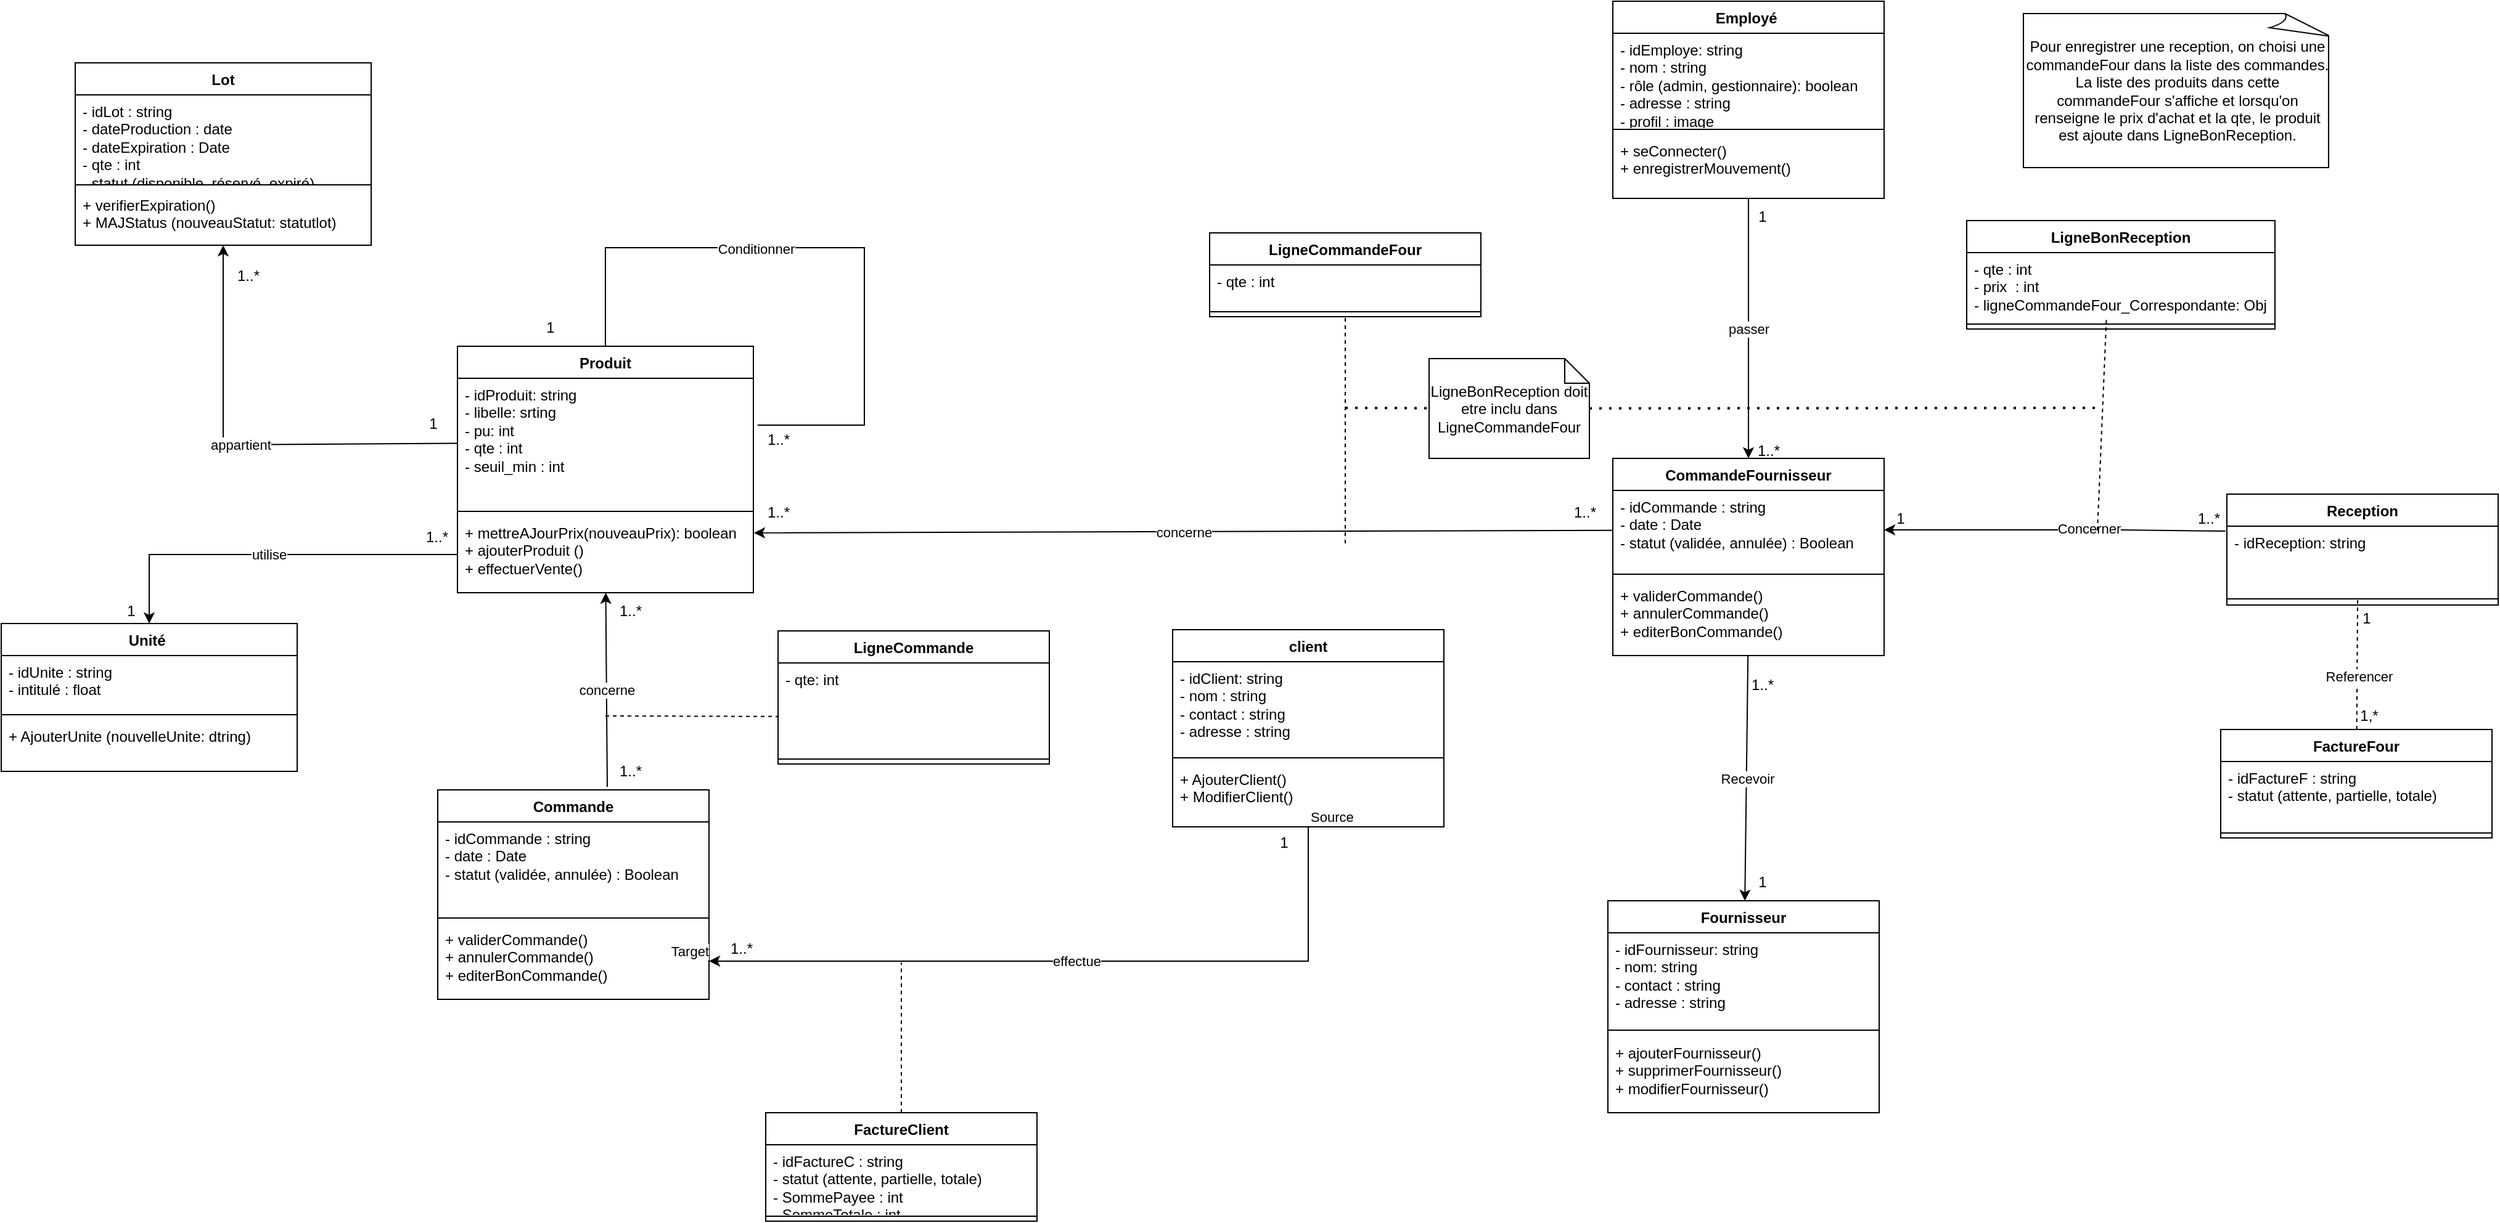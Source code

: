 <mxfile version="20.8.16" type="device"><diagram name="Page-1" id="sJdHmzh8KN7sYQA3dbVi"><mxGraphModel dx="1104" dy="516" grid="1" gridSize="10" guides="1" tooltips="1" connect="1" arrows="1" fold="1" page="1" pageScale="1" pageWidth="827" pageHeight="1169" math="0" shadow="0"><root><mxCell id="0"/><mxCell id="1" parent="0"/><mxCell id="aGpYDVA4lUL0tcXrvXTD-5" value="Produit" style="swimlane;fontStyle=1;align=center;verticalAlign=top;childLayout=stackLayout;horizontal=1;startSize=26;horizontalStack=0;resizeParent=1;resizeParentMax=0;resizeLast=0;collapsible=1;marginBottom=0;whiteSpace=wrap;html=1;" parent="1" vertex="1"><mxGeometry x="430" y="300" width="240" height="200" as="geometry"/></mxCell><mxCell id="aGpYDVA4lUL0tcXrvXTD-6" value="- idProduit: string&lt;br&gt;- libelle: srting&lt;br&gt;- pu: int&lt;br&gt;- qte : int&amp;nbsp;&lt;br&gt;- seuil_min : int" style="text;strokeColor=none;fillColor=none;align=left;verticalAlign=top;spacingLeft=4;spacingRight=4;overflow=hidden;rotatable=0;points=[[0,0.5],[1,0.5]];portConstraint=eastwest;whiteSpace=wrap;html=1;" parent="aGpYDVA4lUL0tcXrvXTD-5" vertex="1"><mxGeometry y="26" width="240" height="104" as="geometry"/></mxCell><mxCell id="aGpYDVA4lUL0tcXrvXTD-7" value="" style="line;strokeWidth=1;fillColor=none;align=left;verticalAlign=middle;spacingTop=-1;spacingLeft=3;spacingRight=3;rotatable=0;labelPosition=right;points=[];portConstraint=eastwest;strokeColor=inherit;" parent="aGpYDVA4lUL0tcXrvXTD-5" vertex="1"><mxGeometry y="130" width="240" height="8" as="geometry"/></mxCell><mxCell id="aGpYDVA4lUL0tcXrvXTD-8" value="+ mettreAJourPrix(nouveauPrix): boolean&lt;br&gt;+ ajouterProduit ()&amp;nbsp;&lt;br&gt;+ effectuerVente()" style="text;strokeColor=none;fillColor=none;align=left;verticalAlign=top;spacingLeft=4;spacingRight=4;overflow=hidden;rotatable=0;points=[[0,0.5],[1,0.5]];portConstraint=eastwest;whiteSpace=wrap;html=1;" parent="aGpYDVA4lUL0tcXrvXTD-5" vertex="1"><mxGeometry y="138" width="240" height="62" as="geometry"/></mxCell><mxCell id="o5e4GjcQnaX7WbSoeZGa-1" value="" style="endArrow=none;html=1;rounded=0;entryX=0.5;entryY=0;entryDx=0;entryDy=0;exitX=1.014;exitY=0.365;exitDx=0;exitDy=0;exitPerimeter=0;" parent="aGpYDVA4lUL0tcXrvXTD-5" source="aGpYDVA4lUL0tcXrvXTD-6" target="aGpYDVA4lUL0tcXrvXTD-5" edge="1"><mxGeometry width="50" height="50" relative="1" as="geometry"><mxPoint x="290" y="-100" as="sourcePoint"/><mxPoint x="220" y="130" as="targetPoint"/><Array as="points"><mxPoint x="330" y="64"/><mxPoint x="330" y="-80"/><mxPoint x="120" y="-80"/></Array></mxGeometry></mxCell><mxCell id="o5e4GjcQnaX7WbSoeZGa-3" value="Conditionner" style="edgeLabel;html=1;align=center;verticalAlign=middle;resizable=0;points=[];" parent="o5e4GjcQnaX7WbSoeZGa-1" vertex="1" connectable="0"><mxGeometry x="0.224" y="1" relative="1" as="geometry"><mxPoint as="offset"/></mxGeometry></mxCell><mxCell id="aGpYDVA4lUL0tcXrvXTD-13" value="Lot" style="swimlane;fontStyle=1;align=center;verticalAlign=top;childLayout=stackLayout;horizontal=1;startSize=26;horizontalStack=0;resizeParent=1;resizeParentMax=0;resizeLast=0;collapsible=1;marginBottom=0;whiteSpace=wrap;html=1;" parent="1" vertex="1"><mxGeometry x="120" y="70" width="240" height="148" as="geometry"/></mxCell><mxCell id="aGpYDVA4lUL0tcXrvXTD-14" value="- idLot : string&lt;br&gt;- dateProduction : date&lt;br&gt;- dateExpiration : Date&lt;br&gt;- qte : int&lt;br&gt;- statut (disponible, réservé, expiré)" style="text;strokeColor=none;fillColor=none;align=left;verticalAlign=top;spacingLeft=4;spacingRight=4;overflow=hidden;rotatable=0;points=[[0,0.5],[1,0.5]];portConstraint=eastwest;whiteSpace=wrap;html=1;" parent="aGpYDVA4lUL0tcXrvXTD-13" vertex="1"><mxGeometry y="26" width="240" height="70" as="geometry"/></mxCell><mxCell id="aGpYDVA4lUL0tcXrvXTD-15" value="" style="line;strokeWidth=1;fillColor=none;align=left;verticalAlign=middle;spacingTop=-1;spacingLeft=3;spacingRight=3;rotatable=0;labelPosition=right;points=[];portConstraint=eastwest;strokeColor=inherit;" parent="aGpYDVA4lUL0tcXrvXTD-13" vertex="1"><mxGeometry y="96" width="240" height="6" as="geometry"/></mxCell><mxCell id="aGpYDVA4lUL0tcXrvXTD-16" value="+ verifierExpiration()&lt;br&gt;+ MAJStatus (nouveauStatut: statutlot)" style="text;strokeColor=none;fillColor=none;align=left;verticalAlign=top;spacingLeft=4;spacingRight=4;overflow=hidden;rotatable=0;points=[[0,0.5],[1,0.5]];portConstraint=eastwest;whiteSpace=wrap;html=1;" parent="aGpYDVA4lUL0tcXrvXTD-13" vertex="1"><mxGeometry y="102" width="240" height="46" as="geometry"/></mxCell><mxCell id="aGpYDVA4lUL0tcXrvXTD-25" value="Commande" style="swimlane;fontStyle=1;align=center;verticalAlign=top;childLayout=stackLayout;horizontal=1;startSize=26;horizontalStack=0;resizeParent=1;resizeParentMax=0;resizeLast=0;collapsible=1;marginBottom=0;whiteSpace=wrap;html=1;" parent="1" vertex="1"><mxGeometry x="414" y="660" width="220" height="170" as="geometry"/></mxCell><mxCell id="aGpYDVA4lUL0tcXrvXTD-26" value="- idCommande : string&lt;br&gt;- date : Date&lt;br&gt;- statut (validée, annulée) : Boolean&amp;nbsp;&lt;br&gt;" style="text;strokeColor=none;fillColor=none;align=left;verticalAlign=top;spacingLeft=4;spacingRight=4;overflow=hidden;rotatable=0;points=[[0,0.5],[1,0.5]];portConstraint=eastwest;whiteSpace=wrap;html=1;" parent="aGpYDVA4lUL0tcXrvXTD-25" vertex="1"><mxGeometry y="26" width="220" height="74" as="geometry"/></mxCell><mxCell id="aGpYDVA4lUL0tcXrvXTD-27" value="" style="line;strokeWidth=1;fillColor=none;align=left;verticalAlign=middle;spacingTop=-1;spacingLeft=3;spacingRight=3;rotatable=0;labelPosition=right;points=[];portConstraint=eastwest;strokeColor=inherit;" parent="aGpYDVA4lUL0tcXrvXTD-25" vertex="1"><mxGeometry y="100" width="220" height="8" as="geometry"/></mxCell><mxCell id="aGpYDVA4lUL0tcXrvXTD-28" value="+ validerCommande()&lt;br&gt;+ annulerCommande()&lt;br&gt;+ editerBonCommande()" style="text;strokeColor=none;fillColor=none;align=left;verticalAlign=top;spacingLeft=4;spacingRight=4;overflow=hidden;rotatable=0;points=[[0,0.5],[1,0.5]];portConstraint=eastwest;whiteSpace=wrap;html=1;" parent="aGpYDVA4lUL0tcXrvXTD-25" vertex="1"><mxGeometry y="108" width="220" height="62" as="geometry"/></mxCell><mxCell id="aGpYDVA4lUL0tcXrvXTD-29" value="LigneCommande" style="swimlane;fontStyle=1;align=center;verticalAlign=top;childLayout=stackLayout;horizontal=1;startSize=26;horizontalStack=0;resizeParent=1;resizeParentMax=0;resizeLast=0;collapsible=1;marginBottom=0;whiteSpace=wrap;html=1;" parent="1" vertex="1"><mxGeometry x="690" y="531" width="220" height="108" as="geometry"/></mxCell><mxCell id="aGpYDVA4lUL0tcXrvXTD-30" value="- qte: int&lt;br&gt;&amp;nbsp;" style="text;strokeColor=none;fillColor=none;align=left;verticalAlign=top;spacingLeft=4;spacingRight=4;overflow=hidden;rotatable=0;points=[[0,0.5],[1,0.5]];portConstraint=eastwest;whiteSpace=wrap;html=1;" parent="aGpYDVA4lUL0tcXrvXTD-29" vertex="1"><mxGeometry y="26" width="220" height="74" as="geometry"/></mxCell><mxCell id="aGpYDVA4lUL0tcXrvXTD-31" value="" style="line;strokeWidth=1;fillColor=none;align=left;verticalAlign=middle;spacingTop=-1;spacingLeft=3;spacingRight=3;rotatable=0;labelPosition=right;points=[];portConstraint=eastwest;strokeColor=inherit;" parent="aGpYDVA4lUL0tcXrvXTD-29" vertex="1"><mxGeometry y="100" width="220" height="8" as="geometry"/></mxCell><mxCell id="aGpYDVA4lUL0tcXrvXTD-33" value="Fournisseur" style="swimlane;fontStyle=1;align=center;verticalAlign=top;childLayout=stackLayout;horizontal=1;startSize=26;horizontalStack=0;resizeParent=1;resizeParentMax=0;resizeLast=0;collapsible=1;marginBottom=0;whiteSpace=wrap;html=1;" parent="1" vertex="1"><mxGeometry x="1363" y="750" width="220" height="172" as="geometry"/></mxCell><mxCell id="aGpYDVA4lUL0tcXrvXTD-34" value="- idFournisseur: string&lt;br&gt;- nom: string&lt;br&gt;- contact : string&amp;nbsp;&lt;br&gt;- adresse : string" style="text;strokeColor=none;fillColor=none;align=left;verticalAlign=top;spacingLeft=4;spacingRight=4;overflow=hidden;rotatable=0;points=[[0,0.5],[1,0.5]];portConstraint=eastwest;whiteSpace=wrap;html=1;" parent="aGpYDVA4lUL0tcXrvXTD-33" vertex="1"><mxGeometry y="26" width="220" height="74" as="geometry"/></mxCell><mxCell id="aGpYDVA4lUL0tcXrvXTD-35" value="" style="line;strokeWidth=1;fillColor=none;align=left;verticalAlign=middle;spacingTop=-1;spacingLeft=3;spacingRight=3;rotatable=0;labelPosition=right;points=[];portConstraint=eastwest;strokeColor=inherit;" parent="aGpYDVA4lUL0tcXrvXTD-33" vertex="1"><mxGeometry y="100" width="220" height="10" as="geometry"/></mxCell><mxCell id="aGpYDVA4lUL0tcXrvXTD-36" value="+ ajouterFournisseur()&lt;br&gt;+ supprimerFournisseur()&lt;br&gt;+ modifierFournisseur()" style="text;strokeColor=none;fillColor=none;align=left;verticalAlign=top;spacingLeft=4;spacingRight=4;overflow=hidden;rotatable=0;points=[[0,0.5],[1,0.5]];portConstraint=eastwest;whiteSpace=wrap;html=1;" parent="aGpYDVA4lUL0tcXrvXTD-33" vertex="1"><mxGeometry y="110" width="220" height="62" as="geometry"/></mxCell><mxCell id="aGpYDVA4lUL0tcXrvXTD-38" value="client" style="swimlane;fontStyle=1;align=center;verticalAlign=top;childLayout=stackLayout;horizontal=1;startSize=26;horizontalStack=0;resizeParent=1;resizeParentMax=0;resizeLast=0;collapsible=1;marginBottom=0;whiteSpace=wrap;html=1;" parent="1" vertex="1"><mxGeometry x="1010" y="530" width="220" height="160" as="geometry"/></mxCell><mxCell id="aGpYDVA4lUL0tcXrvXTD-39" value="- idClient: string&lt;br&gt;- nom : string&lt;br&gt;- contact : string&amp;nbsp;&lt;br style=&quot;border-color: var(--border-color);&quot;&gt;- adresse : string" style="text;strokeColor=none;fillColor=none;align=left;verticalAlign=top;spacingLeft=4;spacingRight=4;overflow=hidden;rotatable=0;points=[[0,0.5],[1,0.5]];portConstraint=eastwest;whiteSpace=wrap;html=1;" parent="aGpYDVA4lUL0tcXrvXTD-38" vertex="1"><mxGeometry y="26" width="220" height="74" as="geometry"/></mxCell><mxCell id="aGpYDVA4lUL0tcXrvXTD-40" value="" style="line;strokeWidth=1;fillColor=none;align=left;verticalAlign=middle;spacingTop=-1;spacingLeft=3;spacingRight=3;rotatable=0;labelPosition=right;points=[];portConstraint=eastwest;strokeColor=inherit;" parent="aGpYDVA4lUL0tcXrvXTD-38" vertex="1"><mxGeometry y="100" width="220" height="8" as="geometry"/></mxCell><mxCell id="aGpYDVA4lUL0tcXrvXTD-41" value="+ AjouterClient()&lt;br&gt;+ ModifierClient()" style="text;strokeColor=none;fillColor=none;align=left;verticalAlign=top;spacingLeft=4;spacingRight=4;overflow=hidden;rotatable=0;points=[[0,0.5],[1,0.5]];portConstraint=eastwest;whiteSpace=wrap;html=1;" parent="aGpYDVA4lUL0tcXrvXTD-38" vertex="1"><mxGeometry y="108" width="220" height="52" as="geometry"/></mxCell><mxCell id="aGpYDVA4lUL0tcXrvXTD-42" value="Employé&amp;nbsp;" style="swimlane;fontStyle=1;align=center;verticalAlign=top;childLayout=stackLayout;horizontal=1;startSize=26;horizontalStack=0;resizeParent=1;resizeParentMax=0;resizeLast=0;collapsible=1;marginBottom=0;whiteSpace=wrap;html=1;" parent="1" vertex="1"><mxGeometry x="1367" y="20" width="220" height="160" as="geometry"/></mxCell><mxCell id="aGpYDVA4lUL0tcXrvXTD-43" value="- idEmploye: string&lt;br&gt;- nom : string&lt;br&gt;- rôle (admin, gestionnaire): boolean&lt;br style=&quot;border-color: var(--border-color);&quot;&gt;- adresse : string&lt;br&gt;- profil : image" style="text;strokeColor=none;fillColor=none;align=left;verticalAlign=top;spacingLeft=4;spacingRight=4;overflow=hidden;rotatable=0;points=[[0,0.5],[1,0.5]];portConstraint=eastwest;whiteSpace=wrap;html=1;" parent="aGpYDVA4lUL0tcXrvXTD-42" vertex="1"><mxGeometry y="26" width="220" height="74" as="geometry"/></mxCell><mxCell id="aGpYDVA4lUL0tcXrvXTD-44" value="" style="line;strokeWidth=1;fillColor=none;align=left;verticalAlign=middle;spacingTop=-1;spacingLeft=3;spacingRight=3;rotatable=0;labelPosition=right;points=[];portConstraint=eastwest;strokeColor=inherit;" parent="aGpYDVA4lUL0tcXrvXTD-42" vertex="1"><mxGeometry y="100" width="220" height="8" as="geometry"/></mxCell><mxCell id="aGpYDVA4lUL0tcXrvXTD-45" value="+ seConnecter()&lt;br&gt;+ enregistrerMouvement()" style="text;strokeColor=none;fillColor=none;align=left;verticalAlign=top;spacingLeft=4;spacingRight=4;overflow=hidden;rotatable=0;points=[[0,0.5],[1,0.5]];portConstraint=eastwest;whiteSpace=wrap;html=1;" parent="aGpYDVA4lUL0tcXrvXTD-42" vertex="1"><mxGeometry y="108" width="220" height="52" as="geometry"/></mxCell><mxCell id="DlWcPSgGqefF0Q6b4N_v-1" value="CommandeFournisseur" style="swimlane;fontStyle=1;align=center;verticalAlign=top;childLayout=stackLayout;horizontal=1;startSize=26;horizontalStack=0;resizeParent=1;resizeParentMax=0;resizeLast=0;collapsible=1;marginBottom=0;whiteSpace=wrap;html=1;" parent="1" vertex="1"><mxGeometry x="1367" y="391" width="220" height="160" as="geometry"/></mxCell><mxCell id="DlWcPSgGqefF0Q6b4N_v-2" value="- idCommande : string&lt;br&gt;- date : Date&lt;br&gt;- statut (validée, annulée) : Boolean&amp;nbsp;&lt;br&gt;" style="text;strokeColor=none;fillColor=none;align=left;verticalAlign=top;spacingLeft=4;spacingRight=4;overflow=hidden;rotatable=0;points=[[0,0.5],[1,0.5]];portConstraint=eastwest;whiteSpace=wrap;html=1;" parent="DlWcPSgGqefF0Q6b4N_v-1" vertex="1"><mxGeometry y="26" width="220" height="64" as="geometry"/></mxCell><mxCell id="DlWcPSgGqefF0Q6b4N_v-3" value="" style="line;strokeWidth=1;fillColor=none;align=left;verticalAlign=middle;spacingTop=-1;spacingLeft=3;spacingRight=3;rotatable=0;labelPosition=right;points=[];portConstraint=eastwest;strokeColor=inherit;" parent="DlWcPSgGqefF0Q6b4N_v-1" vertex="1"><mxGeometry y="90" width="220" height="8" as="geometry"/></mxCell><mxCell id="DlWcPSgGqefF0Q6b4N_v-4" value="+ validerCommande()&lt;br&gt;+ annulerCommande()&lt;br&gt;+ editerBonCommande()" style="text;strokeColor=none;fillColor=none;align=left;verticalAlign=top;spacingLeft=4;spacingRight=4;overflow=hidden;rotatable=0;points=[[0,0.5],[1,0.5]];portConstraint=eastwest;whiteSpace=wrap;html=1;" parent="DlWcPSgGqefF0Q6b4N_v-1" vertex="1"><mxGeometry y="98" width="220" height="62" as="geometry"/></mxCell><mxCell id="DlWcPSgGqefF0Q6b4N_v-12" value="" style="endArrow=classic;html=1;rounded=0;" parent="1" source="aGpYDVA4lUL0tcXrvXTD-6" target="aGpYDVA4lUL0tcXrvXTD-16" edge="1"><mxGeometry relative="1" as="geometry"><mxPoint x="40" y="370" as="sourcePoint"/><mxPoint x="200" y="370" as="targetPoint"/><Array as="points"><mxPoint x="240" y="380"/></Array></mxGeometry></mxCell><mxCell id="DlWcPSgGqefF0Q6b4N_v-13" value="appartient" style="edgeLabel;resizable=0;html=1;align=center;verticalAlign=middle;" parent="DlWcPSgGqefF0Q6b4N_v-12" connectable="0" vertex="1"><mxGeometry relative="1" as="geometry"/></mxCell><mxCell id="DlWcPSgGqefF0Q6b4N_v-16" value="1" style="text;html=1;align=center;verticalAlign=middle;resizable=0;points=[];autosize=1;strokeColor=none;fillColor=none;" parent="1" vertex="1"><mxGeometry x="490" y="270" width="30" height="30" as="geometry"/></mxCell><mxCell id="DlWcPSgGqefF0Q6b4N_v-17" value="1..*" style="text;html=1;align=center;verticalAlign=middle;resizable=0;points=[];autosize=1;strokeColor=none;fillColor=none;" parent="1" vertex="1"><mxGeometry x="670" y="361" width="40" height="30" as="geometry"/></mxCell><mxCell id="DlWcPSgGqefF0Q6b4N_v-18" value="Unité&amp;nbsp;" style="swimlane;fontStyle=1;align=center;verticalAlign=top;childLayout=stackLayout;horizontal=1;startSize=26;horizontalStack=0;resizeParent=1;resizeParentMax=0;resizeLast=0;collapsible=1;marginBottom=0;whiteSpace=wrap;html=1;" parent="1" vertex="1"><mxGeometry x="60" y="525" width="240" height="120" as="geometry"/></mxCell><mxCell id="DlWcPSgGqefF0Q6b4N_v-19" value="- idUnite : string&lt;br&gt;- intitulé : float&lt;br&gt;" style="text;strokeColor=none;fillColor=none;align=left;verticalAlign=top;spacingLeft=4;spacingRight=4;overflow=hidden;rotatable=0;points=[[0,0.5],[1,0.5]];portConstraint=eastwest;whiteSpace=wrap;html=1;" parent="DlWcPSgGqefF0Q6b4N_v-18" vertex="1"><mxGeometry y="26" width="240" height="44" as="geometry"/></mxCell><mxCell id="DlWcPSgGqefF0Q6b4N_v-20" value="" style="line;strokeWidth=1;fillColor=none;align=left;verticalAlign=middle;spacingTop=-1;spacingLeft=3;spacingRight=3;rotatable=0;labelPosition=right;points=[];portConstraint=eastwest;strokeColor=inherit;" parent="DlWcPSgGqefF0Q6b4N_v-18" vertex="1"><mxGeometry y="70" width="240" height="8" as="geometry"/></mxCell><mxCell id="DlWcPSgGqefF0Q6b4N_v-21" value="+ AjouterUnite (nouvelleUnite: dtring)" style="text;strokeColor=none;fillColor=none;align=left;verticalAlign=top;spacingLeft=4;spacingRight=4;overflow=hidden;rotatable=0;points=[[0,0.5],[1,0.5]];portConstraint=eastwest;whiteSpace=wrap;html=1;" parent="DlWcPSgGqefF0Q6b4N_v-18" vertex="1"><mxGeometry y="78" width="240" height="42" as="geometry"/></mxCell><mxCell id="DlWcPSgGqefF0Q6b4N_v-23" value="" style="endArrow=classic;html=1;rounded=0;" parent="1" source="aGpYDVA4lUL0tcXrvXTD-8" target="DlWcPSgGqefF0Q6b4N_v-18" edge="1"><mxGeometry relative="1" as="geometry"><mxPoint x="140" y="460" as="sourcePoint"/><mxPoint x="300" y="460" as="targetPoint"/><Array as="points"><mxPoint x="180" y="469"/></Array></mxGeometry></mxCell><mxCell id="DlWcPSgGqefF0Q6b4N_v-24" value="utilise" style="edgeLabel;resizable=0;html=1;align=center;verticalAlign=middle;" parent="DlWcPSgGqefF0Q6b4N_v-23" connectable="0" vertex="1"><mxGeometry relative="1" as="geometry"/></mxCell><mxCell id="DlWcPSgGqefF0Q6b4N_v-27" value="1..*" style="text;html=1;align=center;verticalAlign=middle;resizable=0;points=[];autosize=1;strokeColor=none;fillColor=none;" parent="1" vertex="1"><mxGeometry x="393" y="440" width="40" height="30" as="geometry"/></mxCell><mxCell id="DlWcPSgGqefF0Q6b4N_v-28" value="1" style="text;html=1;align=center;verticalAlign=middle;resizable=0;points=[];autosize=1;strokeColor=none;fillColor=none;" parent="1" vertex="1"><mxGeometry x="150" y="500" width="30" height="30" as="geometry"/></mxCell><mxCell id="DlWcPSgGqefF0Q6b4N_v-29" value="1" style="text;html=1;align=center;verticalAlign=middle;resizable=0;points=[];autosize=1;strokeColor=none;fillColor=none;" parent="1" vertex="1"><mxGeometry x="395" y="348" width="30" height="30" as="geometry"/></mxCell><mxCell id="DlWcPSgGqefF0Q6b4N_v-30" value="1..*" style="text;html=1;align=center;verticalAlign=middle;resizable=0;points=[];autosize=1;strokeColor=none;fillColor=none;" parent="1" vertex="1"><mxGeometry x="240" y="228" width="40" height="30" as="geometry"/></mxCell><mxCell id="DlWcPSgGqefF0Q6b4N_v-32" value="" style="endArrow=classic;html=1;rounded=0;" parent="1" source="aGpYDVA4lUL0tcXrvXTD-41" target="aGpYDVA4lUL0tcXrvXTD-28" edge="1"><mxGeometry relative="1" as="geometry"><mxPoint x="790" y="820" as="sourcePoint"/><mxPoint x="950" y="820" as="targetPoint"/><Array as="points"><mxPoint x="1120" y="799"/></Array></mxGeometry></mxCell><mxCell id="DlWcPSgGqefF0Q6b4N_v-33" value="effectue" style="edgeLabel;resizable=0;html=1;align=center;verticalAlign=middle;" parent="DlWcPSgGqefF0Q6b4N_v-32" connectable="0" vertex="1"><mxGeometry relative="1" as="geometry"/></mxCell><mxCell id="DlWcPSgGqefF0Q6b4N_v-34" value="Source" style="edgeLabel;resizable=0;html=1;align=left;verticalAlign=bottom;" parent="DlWcPSgGqefF0Q6b4N_v-32" connectable="0" vertex="1"><mxGeometry x="-1" relative="1" as="geometry"/></mxCell><mxCell id="DlWcPSgGqefF0Q6b4N_v-35" value="Target" style="edgeLabel;resizable=0;html=1;align=right;verticalAlign=bottom;" parent="DlWcPSgGqefF0Q6b4N_v-32" connectable="0" vertex="1"><mxGeometry x="1" relative="1" as="geometry"/></mxCell><mxCell id="DlWcPSgGqefF0Q6b4N_v-36" value="" style="endArrow=classic;html=1;rounded=0;exitX=0.625;exitY=-0.014;exitDx=0;exitDy=0;exitPerimeter=0;" parent="1" source="aGpYDVA4lUL0tcXrvXTD-25" target="aGpYDVA4lUL0tcXrvXTD-8" edge="1"><mxGeometry relative="1" as="geometry"><mxPoint x="550" y="660" as="sourcePoint"/><mxPoint x="620" y="570" as="targetPoint"/></mxGeometry></mxCell><mxCell id="DlWcPSgGqefF0Q6b4N_v-37" value="concerne" style="edgeLabel;resizable=0;html=1;align=center;verticalAlign=middle;" parent="DlWcPSgGqefF0Q6b4N_v-36" connectable="0" vertex="1"><mxGeometry relative="1" as="geometry"/></mxCell><mxCell id="DlWcPSgGqefF0Q6b4N_v-40" value="1..*" style="text;html=1;align=center;verticalAlign=middle;resizable=0;points=[];autosize=1;strokeColor=none;fillColor=none;" parent="1" vertex="1"><mxGeometry x="640" y="774" width="40" height="30" as="geometry"/></mxCell><mxCell id="DlWcPSgGqefF0Q6b4N_v-43" value="1" style="text;html=1;align=center;verticalAlign=middle;resizable=0;points=[];autosize=1;strokeColor=none;fillColor=none;" parent="1" vertex="1"><mxGeometry x="1085" y="688" width="30" height="30" as="geometry"/></mxCell><mxCell id="DlWcPSgGqefF0Q6b4N_v-44" value="1..*" style="text;html=1;align=center;verticalAlign=middle;resizable=0;points=[];autosize=1;strokeColor=none;fillColor=none;" parent="1" vertex="1"><mxGeometry x="550" y="500" width="40" height="30" as="geometry"/></mxCell><mxCell id="DlWcPSgGqefF0Q6b4N_v-45" value="1..*" style="text;html=1;align=center;verticalAlign=middle;resizable=0;points=[];autosize=1;strokeColor=none;fillColor=none;" parent="1" vertex="1"><mxGeometry x="550" y="630" width="40" height="30" as="geometry"/></mxCell><mxCell id="DlWcPSgGqefF0Q6b4N_v-46" value="" style="endArrow=none;dashed=1;html=1;rounded=0;entryX=0.003;entryY=0.587;entryDx=0;entryDy=0;entryPerimeter=0;" parent="1" target="aGpYDVA4lUL0tcXrvXTD-30" edge="1"><mxGeometry width="50" height="50" relative="1" as="geometry"><mxPoint x="550" y="600" as="sourcePoint"/><mxPoint x="680" y="540" as="targetPoint"/></mxGeometry></mxCell><mxCell id="DlWcPSgGqefF0Q6b4N_v-47" value="" style="endArrow=classic;html=1;rounded=0;entryX=1.002;entryY=0.217;entryDx=0;entryDy=0;entryPerimeter=0;" parent="1" source="DlWcPSgGqefF0Q6b4N_v-2" target="aGpYDVA4lUL0tcXrvXTD-8" edge="1"><mxGeometry relative="1" as="geometry"><mxPoint x="1070" y="410" as="sourcePoint"/><mxPoint x="1230" y="410" as="targetPoint"/></mxGeometry></mxCell><mxCell id="DlWcPSgGqefF0Q6b4N_v-48" value="concerne" style="edgeLabel;resizable=0;html=1;align=center;verticalAlign=middle;" parent="DlWcPSgGqefF0Q6b4N_v-47" connectable="0" vertex="1"><mxGeometry relative="1" as="geometry"/></mxCell><mxCell id="DlWcPSgGqefF0Q6b4N_v-51" value="" style="endArrow=classic;html=1;rounded=0;" parent="1" source="aGpYDVA4lUL0tcXrvXTD-45" target="DlWcPSgGqefF0Q6b4N_v-1" edge="1"><mxGeometry relative="1" as="geometry"><mxPoint x="1233" y="320" as="sourcePoint"/><mxPoint x="1393" y="320" as="targetPoint"/></mxGeometry></mxCell><mxCell id="DlWcPSgGqefF0Q6b4N_v-52" value="passer" style="edgeLabel;resizable=0;html=1;align=center;verticalAlign=middle;" parent="DlWcPSgGqefF0Q6b4N_v-51" connectable="0" vertex="1"><mxGeometry relative="1" as="geometry"/></mxCell><mxCell id="DlWcPSgGqefF0Q6b4N_v-55" value="" style="endArrow=classic;html=1;rounded=0;" parent="1" source="DlWcPSgGqefF0Q6b4N_v-4" target="aGpYDVA4lUL0tcXrvXTD-33" edge="1"><mxGeometry relative="1" as="geometry"><mxPoint x="1313" y="650" as="sourcePoint"/><mxPoint x="1473" y="650" as="targetPoint"/></mxGeometry></mxCell><mxCell id="DlWcPSgGqefF0Q6b4N_v-56" value="Recevoir" style="edgeLabel;resizable=0;html=1;align=center;verticalAlign=middle;" parent="DlWcPSgGqefF0Q6b4N_v-55" connectable="0" vertex="1"><mxGeometry relative="1" as="geometry"/></mxCell><mxCell id="DlWcPSgGqefF0Q6b4N_v-59" value="LigneCommandeFour" style="swimlane;fontStyle=1;align=center;verticalAlign=top;childLayout=stackLayout;horizontal=1;startSize=26;horizontalStack=0;resizeParent=1;resizeParentMax=0;resizeLast=0;collapsible=1;marginBottom=0;whiteSpace=wrap;html=1;" parent="1" vertex="1"><mxGeometry x="1040" y="208" width="220" height="68" as="geometry"/></mxCell><mxCell id="DlWcPSgGqefF0Q6b4N_v-60" value="- qte : int" style="text;strokeColor=none;fillColor=none;align=left;verticalAlign=top;spacingLeft=4;spacingRight=4;overflow=hidden;rotatable=0;points=[[0,0.5],[1,0.5]];portConstraint=eastwest;whiteSpace=wrap;html=1;" parent="DlWcPSgGqefF0Q6b4N_v-59" vertex="1"><mxGeometry y="26" width="220" height="34" as="geometry"/></mxCell><mxCell id="DlWcPSgGqefF0Q6b4N_v-61" value="" style="line;strokeWidth=1;fillColor=none;align=left;verticalAlign=middle;spacingTop=-1;spacingLeft=3;spacingRight=3;rotatable=0;labelPosition=right;points=[];portConstraint=eastwest;strokeColor=inherit;" parent="DlWcPSgGqefF0Q6b4N_v-59" vertex="1"><mxGeometry y="60" width="220" height="8" as="geometry"/></mxCell><mxCell id="DlWcPSgGqefF0Q6b4N_v-63" value="" style="endArrow=none;dashed=1;html=1;rounded=0;" parent="1" target="DlWcPSgGqefF0Q6b4N_v-59" edge="1"><mxGeometry width="50" height="50" relative="1" as="geometry"><mxPoint x="1150" y="460" as="sourcePoint"/><mxPoint x="1120" y="310" as="targetPoint"/></mxGeometry></mxCell><mxCell id="DlWcPSgGqefF0Q6b4N_v-64" value="1..*" style="text;html=1;align=center;verticalAlign=middle;resizable=0;points=[];autosize=1;strokeColor=none;fillColor=none;" parent="1" vertex="1"><mxGeometry x="1473" y="370" width="40" height="30" as="geometry"/></mxCell><mxCell id="DlWcPSgGqefF0Q6b4N_v-65" value="1" style="text;html=1;align=center;verticalAlign=middle;resizable=0;points=[];autosize=1;strokeColor=none;fillColor=none;" parent="1" vertex="1"><mxGeometry x="1473" y="180" width="30" height="30" as="geometry"/></mxCell><mxCell id="DlWcPSgGqefF0Q6b4N_v-66" value="1" style="text;html=1;align=center;verticalAlign=middle;resizable=0;points=[];autosize=1;strokeColor=none;fillColor=none;" parent="1" vertex="1"><mxGeometry x="1473" y="720" width="30" height="30" as="geometry"/></mxCell><mxCell id="DlWcPSgGqefF0Q6b4N_v-67" value="1..*" style="text;html=1;align=center;verticalAlign=middle;resizable=0;points=[];autosize=1;strokeColor=none;fillColor=none;" parent="1" vertex="1"><mxGeometry x="1468" y="560" width="40" height="30" as="geometry"/></mxCell><mxCell id="DlWcPSgGqefF0Q6b4N_v-68" value="1..*" style="text;html=1;align=center;verticalAlign=middle;resizable=0;points=[];autosize=1;strokeColor=none;fillColor=none;" parent="1" vertex="1"><mxGeometry x="670" y="420" width="40" height="30" as="geometry"/></mxCell><mxCell id="DlWcPSgGqefF0Q6b4N_v-69" value="1..*" style="text;html=1;align=center;verticalAlign=middle;resizable=0;points=[];autosize=1;strokeColor=none;fillColor=none;" parent="1" vertex="1"><mxGeometry x="1324" y="420" width="40" height="30" as="geometry"/></mxCell><mxCell id="DlWcPSgGqefF0Q6b4N_v-92" value="FactureClient" style="swimlane;fontStyle=1;align=center;verticalAlign=top;childLayout=stackLayout;horizontal=1;startSize=26;horizontalStack=0;resizeParent=1;resizeParentMax=0;resizeLast=0;collapsible=1;marginBottom=0;whiteSpace=wrap;html=1;" parent="1" vertex="1"><mxGeometry x="680" y="922" width="220" height="88" as="geometry"/></mxCell><mxCell id="DlWcPSgGqefF0Q6b4N_v-93" value="- idFactureC : string&lt;br&gt;- statut (attente, partielle, totale)&lt;br&gt;- SommePayee : int&lt;br&gt;- SommeTotale : int" style="text;strokeColor=none;fillColor=none;align=left;verticalAlign=top;spacingLeft=4;spacingRight=4;overflow=hidden;rotatable=0;points=[[0,0.5],[1,0.5]];portConstraint=eastwest;whiteSpace=wrap;html=1;" parent="DlWcPSgGqefF0Q6b4N_v-92" vertex="1"><mxGeometry y="26" width="220" height="54" as="geometry"/></mxCell><mxCell id="DlWcPSgGqefF0Q6b4N_v-94" value="" style="line;strokeWidth=1;fillColor=none;align=left;verticalAlign=middle;spacingTop=-1;spacingLeft=3;spacingRight=3;rotatable=0;labelPosition=right;points=[];portConstraint=eastwest;strokeColor=inherit;" parent="DlWcPSgGqefF0Q6b4N_v-92" vertex="1"><mxGeometry y="80" width="220" height="8" as="geometry"/></mxCell><mxCell id="DlWcPSgGqefF0Q6b4N_v-96" value="" style="endArrow=none;dashed=1;html=1;rounded=0;" parent="1" source="DlWcPSgGqefF0Q6b4N_v-92" edge="1"><mxGeometry width="50" height="50" relative="1" as="geometry"><mxPoint x="790" y="880" as="sourcePoint"/><mxPoint x="790" y="800" as="targetPoint"/></mxGeometry></mxCell><mxCell id="o5e4GjcQnaX7WbSoeZGa-4" value="Reception" style="swimlane;fontStyle=1;align=center;verticalAlign=top;childLayout=stackLayout;horizontal=1;startSize=26;horizontalStack=0;resizeParent=1;resizeParentMax=0;resizeLast=0;collapsible=1;marginBottom=0;whiteSpace=wrap;html=1;" parent="1" vertex="1"><mxGeometry x="1865" y="420" width="220" height="90" as="geometry"/></mxCell><mxCell id="o5e4GjcQnaX7WbSoeZGa-5" value="- idReception: string" style="text;strokeColor=none;fillColor=none;align=left;verticalAlign=top;spacingLeft=4;spacingRight=4;overflow=hidden;rotatable=0;points=[[0,0.5],[1,0.5]];portConstraint=eastwest;whiteSpace=wrap;html=1;" parent="o5e4GjcQnaX7WbSoeZGa-4" vertex="1"><mxGeometry y="26" width="220" height="54" as="geometry"/></mxCell><mxCell id="o5e4GjcQnaX7WbSoeZGa-6" value="" style="line;strokeWidth=1;fillColor=none;align=left;verticalAlign=middle;spacingTop=-1;spacingLeft=3;spacingRight=3;rotatable=0;labelPosition=right;points=[];portConstraint=eastwest;strokeColor=inherit;" parent="o5e4GjcQnaX7WbSoeZGa-4" vertex="1"><mxGeometry y="80" width="220" height="10" as="geometry"/></mxCell><mxCell id="o5e4GjcQnaX7WbSoeZGa-7" value="" style="endArrow=classic;html=1;rounded=0;exitX=-0.005;exitY=0.074;exitDx=0;exitDy=0;exitPerimeter=0;entryX=1;entryY=0.5;entryDx=0;entryDy=0;" parent="1" source="o5e4GjcQnaX7WbSoeZGa-5" target="DlWcPSgGqefF0Q6b4N_v-2" edge="1"><mxGeometry width="50" height="50" relative="1" as="geometry"><mxPoint x="1220" y="560" as="sourcePoint"/><mxPoint x="1270" y="510" as="targetPoint"/><Array as="points"><mxPoint x="1776" y="449"/></Array></mxGeometry></mxCell><mxCell id="o5e4GjcQnaX7WbSoeZGa-23" value="Concerner" style="edgeLabel;html=1;align=center;verticalAlign=middle;resizable=0;points=[];" parent="o5e4GjcQnaX7WbSoeZGa-7" vertex="1" connectable="0"><mxGeometry x="-0.198" y="-1" relative="1" as="geometry"><mxPoint as="offset"/></mxGeometry></mxCell><mxCell id="o5e4GjcQnaX7WbSoeZGa-8" value="LigneBonReception" style="swimlane;fontStyle=1;align=center;verticalAlign=top;childLayout=stackLayout;horizontal=1;startSize=26;horizontalStack=0;resizeParent=1;resizeParentMax=0;resizeLast=0;collapsible=1;marginBottom=0;whiteSpace=wrap;html=1;" parent="1" vertex="1"><mxGeometry x="1654" y="198" width="250" height="88" as="geometry"/></mxCell><mxCell id="o5e4GjcQnaX7WbSoeZGa-9" value="- qte : int&lt;br&gt;- prix&amp;nbsp; : int&lt;br&gt;- ligneCommandeFour_Correspondante: Obj" style="text;strokeColor=none;fillColor=none;align=left;verticalAlign=top;spacingLeft=4;spacingRight=4;overflow=hidden;rotatable=0;points=[[0,0.5],[1,0.5]];portConstraint=eastwest;whiteSpace=wrap;html=1;" parent="o5e4GjcQnaX7WbSoeZGa-8" vertex="1"><mxGeometry y="26" width="250" height="54" as="geometry"/></mxCell><mxCell id="o5e4GjcQnaX7WbSoeZGa-10" value="" style="line;strokeWidth=1;fillColor=none;align=left;verticalAlign=middle;spacingTop=-1;spacingLeft=3;spacingRight=3;rotatable=0;labelPosition=right;points=[];portConstraint=eastwest;strokeColor=inherit;" parent="o5e4GjcQnaX7WbSoeZGa-8" vertex="1"><mxGeometry y="80" width="250" height="8" as="geometry"/></mxCell><mxCell id="o5e4GjcQnaX7WbSoeZGa-11" value="" style="endArrow=none;dashed=1;html=1;rounded=0;exitX=0.453;exitY=0.083;exitDx=0;exitDy=0;exitPerimeter=0;" parent="1" source="o5e4GjcQnaX7WbSoeZGa-10" edge="1"><mxGeometry width="50" height="50" relative="1" as="geometry"><mxPoint x="1884" y="324" as="sourcePoint"/><mxPoint x="1760" y="450" as="targetPoint"/></mxGeometry></mxCell><mxCell id="o5e4GjcQnaX7WbSoeZGa-12" value="FactureFour" style="swimlane;fontStyle=1;align=center;verticalAlign=top;childLayout=stackLayout;horizontal=1;startSize=26;horizontalStack=0;resizeParent=1;resizeParentMax=0;resizeLast=0;collapsible=1;marginBottom=0;whiteSpace=wrap;html=1;" parent="1" vertex="1"><mxGeometry x="1860" y="611" width="220" height="88" as="geometry"/></mxCell><mxCell id="o5e4GjcQnaX7WbSoeZGa-13" value="- idFactureF : string&lt;br&gt;- statut (attente, partielle, totale)&amp;nbsp;" style="text;strokeColor=none;fillColor=none;align=left;verticalAlign=top;spacingLeft=4;spacingRight=4;overflow=hidden;rotatable=0;points=[[0,0.5],[1,0.5]];portConstraint=eastwest;whiteSpace=wrap;html=1;" parent="o5e4GjcQnaX7WbSoeZGa-12" vertex="1"><mxGeometry y="26" width="220" height="54" as="geometry"/></mxCell><mxCell id="o5e4GjcQnaX7WbSoeZGa-14" value="" style="line;strokeWidth=1;fillColor=none;align=left;verticalAlign=middle;spacingTop=-1;spacingLeft=3;spacingRight=3;rotatable=0;labelPosition=right;points=[];portConstraint=eastwest;strokeColor=inherit;" parent="o5e4GjcQnaX7WbSoeZGa-12" vertex="1"><mxGeometry y="80" width="220" height="8" as="geometry"/></mxCell><mxCell id="o5e4GjcQnaX7WbSoeZGa-15" value="" style="endArrow=none;dashed=1;html=1;rounded=0;exitX=0.482;exitY=0.6;exitDx=0;exitDy=0;exitPerimeter=0;" parent="1" source="o5e4GjcQnaX7WbSoeZGa-6" target="o5e4GjcQnaX7WbSoeZGa-12" edge="1"><mxGeometry width="50" height="50" relative="1" as="geometry"><mxPoint x="2048" y="600" as="sourcePoint"/><mxPoint x="2068" y="530" as="targetPoint"/></mxGeometry></mxCell><mxCell id="o5e4GjcQnaX7WbSoeZGa-19" value="Referencer" style="edgeLabel;html=1;align=center;verticalAlign=middle;resizable=0;points=[];" parent="o5e4GjcQnaX7WbSoeZGa-15" vertex="1" connectable="0"><mxGeometry x="0.278" y="1" relative="1" as="geometry"><mxPoint y="-5" as="offset"/></mxGeometry></mxCell><mxCell id="o5e4GjcQnaX7WbSoeZGa-17" value="1,*" style="text;html=1;align=center;verticalAlign=middle;resizable=0;points=[];autosize=1;strokeColor=none;fillColor=none;" parent="1" vertex="1"><mxGeometry x="1960" y="585" width="40" height="30" as="geometry"/></mxCell><mxCell id="o5e4GjcQnaX7WbSoeZGa-18" value="1" style="text;html=1;align=center;verticalAlign=middle;resizable=0;points=[];autosize=1;strokeColor=none;fillColor=none;" parent="1" vertex="1"><mxGeometry x="1963" y="506" width="30" height="30" as="geometry"/></mxCell><mxCell id="o5e4GjcQnaX7WbSoeZGa-20" value="" style="endArrow=none;dashed=1;html=1;dashPattern=1 3;strokeWidth=2;rounded=0;startArrow=none;" parent="1" source="o5e4GjcQnaX7WbSoeZGa-21" edge="1"><mxGeometry width="50" height="50" relative="1" as="geometry"><mxPoint x="1150" y="350" as="sourcePoint"/><mxPoint x="1760" y="350" as="targetPoint"/></mxGeometry></mxCell><mxCell id="o5e4GjcQnaX7WbSoeZGa-22" value="" style="endArrow=none;dashed=1;html=1;dashPattern=1 3;strokeWidth=2;rounded=0;" parent="1" target="o5e4GjcQnaX7WbSoeZGa-21" edge="1"><mxGeometry width="50" height="50" relative="1" as="geometry"><mxPoint x="1150" y="350" as="sourcePoint"/><mxPoint x="1760" y="350" as="targetPoint"/></mxGeometry></mxCell><mxCell id="o5e4GjcQnaX7WbSoeZGa-21" value="LigneBonReception doit etre inclu dans LigneCommandeFour" style="shape=note;size=20;whiteSpace=wrap;html=1;" parent="1" vertex="1"><mxGeometry x="1218" y="310" width="130" height="81" as="geometry"/></mxCell><mxCell id="nqAGjESTkd8W9LzpxUbP-1" value="Pour enregistrer une reception, on choisi une commandeFour dans la liste des commandes. La liste des produits dans cette commandeFour s'affiche et lorsqu'on renseigne le prix d'achat et la qte, le produit est ajoute dans LigneBonReception." style="whiteSpace=wrap;html=1;shape=mxgraph.basic.document" vertex="1" parent="1"><mxGeometry x="1700" y="30" width="250" height="125" as="geometry"/></mxCell><mxCell id="nqAGjESTkd8W9LzpxUbP-2" value="1..*" style="text;html=1;align=center;verticalAlign=middle;resizable=0;points=[];autosize=1;strokeColor=none;fillColor=none;" vertex="1" parent="1"><mxGeometry x="1830" y="425" width="40" height="30" as="geometry"/></mxCell><mxCell id="nqAGjESTkd8W9LzpxUbP-3" value="1" style="text;html=1;align=center;verticalAlign=middle;resizable=0;points=[];autosize=1;strokeColor=none;fillColor=none;" vertex="1" parent="1"><mxGeometry x="1585" y="425" width="30" height="30" as="geometry"/></mxCell></root></mxGraphModel></diagram></mxfile>